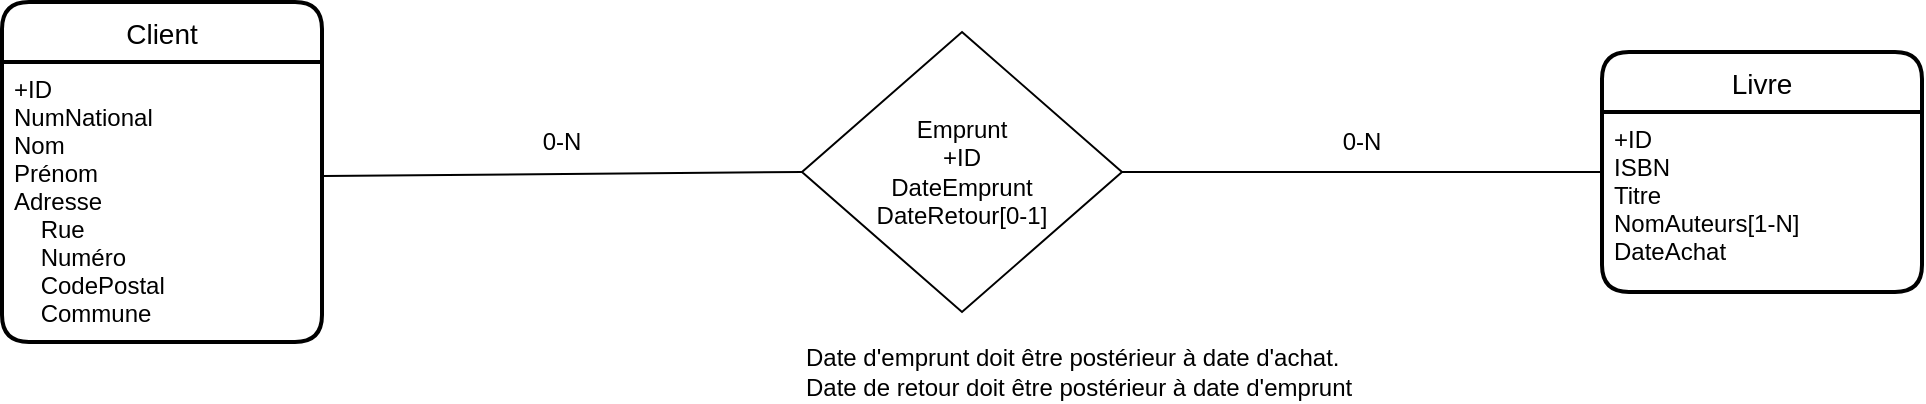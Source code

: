 <mxfile version="18.1.3" type="device"><diagram id="EYRUGWgW51Apfjly-8L5" name="Page-1"><mxGraphModel dx="1422" dy="794" grid="1" gridSize="10" guides="1" tooltips="1" connect="1" arrows="1" fold="1" page="1" pageScale="1" pageWidth="1169" pageHeight="827" math="0" shadow="0"><root><mxCell id="0"/><mxCell id="1" parent="0"/><mxCell id="fYqJu8s90IwlvSCAVhOI-26" value="Client" style="swimlane;childLayout=stackLayout;horizontal=1;startSize=30;horizontalStack=0;rounded=1;fontSize=14;fontStyle=0;strokeWidth=2;resizeParent=0;resizeLast=1;shadow=0;dashed=0;align=center;" parent="1" vertex="1"><mxGeometry x="80" y="40" width="160" height="170" as="geometry"/></mxCell><mxCell id="fYqJu8s90IwlvSCAVhOI-27" value="+ID &#10;NumNational&#10;Nom&#10;Prénom&#10;Adresse&#10;    Rue&#10;    Numéro&#10;    CodePostal&#10;    Commune" style="align=left;strokeColor=none;fillColor=none;spacingLeft=4;fontSize=12;verticalAlign=top;resizable=0;rotatable=0;part=1;" parent="fYqJu8s90IwlvSCAVhOI-26" vertex="1"><mxGeometry y="30" width="160" height="140" as="geometry"/></mxCell><mxCell id="fYqJu8s90IwlvSCAVhOI-30" value="Emprunt&lt;br&gt;+ID&lt;br&gt;DateEmprunt&lt;br&gt;DateRetour[0-1]" style="shape=rhombus;perimeter=rhombusPerimeter;whiteSpace=wrap;html=1;align=center;" parent="1" vertex="1"><mxGeometry x="480" y="55" width="160" height="140" as="geometry"/></mxCell><mxCell id="fYqJu8s90IwlvSCAVhOI-31" value="Livre" style="swimlane;childLayout=stackLayout;horizontal=1;startSize=30;horizontalStack=0;rounded=1;fontSize=14;fontStyle=0;strokeWidth=2;resizeParent=0;resizeLast=1;shadow=0;dashed=0;align=center;" parent="1" vertex="1"><mxGeometry x="880" y="65" width="160" height="120" as="geometry"/></mxCell><mxCell id="fYqJu8s90IwlvSCAVhOI-32" value="+ID&#10;ISBN&#10;Titre&#10;NomAuteurs[1-N]&#10;DateAchat" style="align=left;strokeColor=none;fillColor=none;spacingLeft=4;fontSize=12;verticalAlign=top;resizable=0;rotatable=0;part=1;" parent="fYqJu8s90IwlvSCAVhOI-31" vertex="1"><mxGeometry y="30" width="160" height="90" as="geometry"/></mxCell><mxCell id="fYqJu8s90IwlvSCAVhOI-34" value="" style="endArrow=none;html=1;rounded=0;entryX=0;entryY=0.5;entryDx=0;entryDy=0;exitX=1.006;exitY=0.407;exitDx=0;exitDy=0;exitPerimeter=0;" parent="1" source="fYqJu8s90IwlvSCAVhOI-27" target="fYqJu8s90IwlvSCAVhOI-30" edge="1"><mxGeometry width="50" height="50" relative="1" as="geometry"><mxPoint x="290" y="125" as="sourcePoint"/><mxPoint x="450" y="360" as="targetPoint"/></mxGeometry></mxCell><mxCell id="fYqJu8s90IwlvSCAVhOI-35" value="" style="endArrow=none;html=1;rounded=0;entryX=1;entryY=0.5;entryDx=0;entryDy=0;exitX=0;exitY=0.333;exitDx=0;exitDy=0;exitPerimeter=0;" parent="1" source="fYqJu8s90IwlvSCAVhOI-32" target="fYqJu8s90IwlvSCAVhOI-30" edge="1"><mxGeometry width="50" height="50" relative="1" as="geometry"><mxPoint x="870" y="125" as="sourcePoint"/><mxPoint x="640" y="125" as="targetPoint"/></mxGeometry></mxCell><mxCell id="fYqJu8s90IwlvSCAVhOI-42" value="Date d'emprunt doit être postérieur à date d'achat.&lt;br&gt;Date de retour doit être postérieur à date d'emprunt" style="text;html=1;strokeColor=none;fillColor=none;align=left;verticalAlign=middle;whiteSpace=wrap;rounded=0;" parent="1" vertex="1"><mxGeometry x="480" y="210" width="560" height="30" as="geometry"/></mxCell><mxCell id="fYqJu8s90IwlvSCAVhOI-43" value="0-N" style="text;html=1;strokeColor=none;fillColor=none;align=center;verticalAlign=middle;whiteSpace=wrap;rounded=0;" parent="1" vertex="1"><mxGeometry x="730" y="95" width="60" height="30" as="geometry"/></mxCell><mxCell id="fYqJu8s90IwlvSCAVhOI-44" value="0-N" style="text;html=1;strokeColor=none;fillColor=none;align=center;verticalAlign=middle;whiteSpace=wrap;rounded=0;" parent="1" vertex="1"><mxGeometry x="330" y="95" width="60" height="30" as="geometry"/></mxCell></root></mxGraphModel></diagram></mxfile>